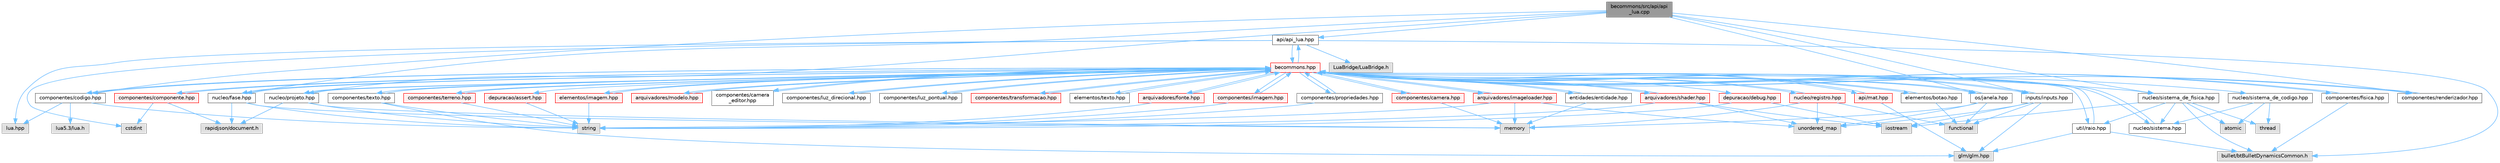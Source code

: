 digraph "becommons/src/api/api_lua.cpp"
{
 // LATEX_PDF_SIZE
  bgcolor="transparent";
  edge [fontname=Helvetica,fontsize=10,labelfontname=Helvetica,labelfontsize=10];
  node [fontname=Helvetica,fontsize=10,shape=box,height=0.2,width=0.4];
  Node1 [id="Node000001",label="becommons/src/api/api\l_lua.cpp",height=0.2,width=0.4,color="gray40", fillcolor="grey60", style="filled", fontcolor="black",tooltip=" "];
  Node1 -> Node2 [id="edge1_Node000001_Node000002",color="steelblue1",style="solid",tooltip=" "];
  Node2 [id="Node000002",label="api/api_lua.hpp",height=0.2,width=0.4,color="grey40", fillcolor="white", style="filled",URL="$api__lua_8hpp.html",tooltip="Gerencia a configuração do luabridge para api lua."];
  Node2 -> Node3 [id="edge2_Node000002_Node000003",color="steelblue1",style="solid",tooltip=" "];
  Node3 [id="Node000003",label="cstdint",height=0.2,width=0.4,color="grey60", fillcolor="#E0E0E0", style="filled",tooltip=" "];
  Node2 -> Node4 [id="edge3_Node000002_Node000004",color="steelblue1",style="solid",tooltip=" "];
  Node4 [id="Node000004",label="bullet/btBulletDynamicsCommon.h",height=0.2,width=0.4,color="grey60", fillcolor="#E0E0E0", style="filled",tooltip=" "];
  Node2 -> Node5 [id="edge4_Node000002_Node000005",color="steelblue1",style="solid",tooltip=" "];
  Node5 [id="Node000005",label="lua.hpp",height=0.2,width=0.4,color="grey60", fillcolor="#E0E0E0", style="filled",tooltip=" "];
  Node2 -> Node6 [id="edge5_Node000002_Node000006",color="steelblue1",style="solid",tooltip=" "];
  Node6 [id="Node000006",label="LuaBridge/LuaBridge.h",height=0.2,width=0.4,color="grey60", fillcolor="#E0E0E0", style="filled",tooltip=" "];
  Node2 -> Node7 [id="edge6_Node000002_Node000007",color="steelblue1",style="solid",tooltip=" "];
  Node7 [id="Node000007",label="becommons.hpp",height=0.2,width=0.4,color="red", fillcolor="#FFF0F0", style="filled",URL="$becommons_8hpp.html",tooltip=" "];
  Node7 -> Node2 [id="edge7_Node000007_Node000002",color="steelblue1",style="solid",tooltip=" "];
  Node7 -> Node8 [id="edge8_Node000007_Node000008",color="steelblue1",style="solid",tooltip=" "];
  Node8 [id="Node000008",label="api/mat.hpp",height=0.2,width=0.4,color="red", fillcolor="#FFF0F0", style="filled",URL="$mat_8hpp.html",tooltip="Gerencia funçoes matemáticas."];
  Node8 -> Node9 [id="edge9_Node000008_Node000009",color="steelblue1",style="solid",tooltip=" "];
  Node9 [id="Node000009",label="glm/glm.hpp",height=0.2,width=0.4,color="grey60", fillcolor="#E0E0E0", style="filled",tooltip=" "];
  Node8 -> Node7 [id="edge10_Node000008_Node000007",color="steelblue1",style="solid",tooltip=" "];
  Node7 -> Node11 [id="edge11_Node000007_Node000011",color="steelblue1",style="solid",tooltip=" "];
  Node11 [id="Node000011",label="arquivadores/fonte.hpp",height=0.2,width=0.4,color="red", fillcolor="#FFF0F0", style="filled",URL="$fonte_8hpp.html",tooltip="Define estruturas básicas para renderização de textos."];
  Node11 -> Node13 [id="edge12_Node000011_Node000013",color="steelblue1",style="solid",tooltip=" "];
  Node13 [id="Node000013",label="string",height=0.2,width=0.4,color="grey60", fillcolor="#E0E0E0", style="filled",tooltip=" "];
  Node11 -> Node7 [id="edge13_Node000011_Node000007",color="steelblue1",style="solid",tooltip=" "];
  Node7 -> Node16 [id="edge14_Node000007_Node000016",color="steelblue1",style="solid",tooltip=" "];
  Node16 [id="Node000016",label="arquivadores/imageloader.hpp",height=0.2,width=0.4,color="red", fillcolor="#FFF0F0", style="filled",URL="$imageloader_8hpp.html",tooltip="Gerencia as imagems/texturas carregadas na engine."];
  Node16 -> Node13 [id="edge15_Node000016_Node000013",color="steelblue1",style="solid",tooltip=" "];
  Node16 -> Node17 [id="edge16_Node000016_Node000017",color="steelblue1",style="solid",tooltip=" "];
  Node17 [id="Node000017",label="unordered_map",height=0.2,width=0.4,color="grey60", fillcolor="#E0E0E0", style="filled",tooltip=" "];
  Node16 -> Node21 [id="edge17_Node000016_Node000021",color="steelblue1",style="solid",tooltip=" "];
  Node21 [id="Node000021",label="memory",height=0.2,width=0.4,color="grey60", fillcolor="#E0E0E0", style="filled",tooltip=" "];
  Node16 -> Node7 [id="edge18_Node000016_Node000007",color="steelblue1",style="solid",tooltip=" "];
  Node7 -> Node22 [id="edge19_Node000007_Node000022",color="steelblue1",style="solid",tooltip=" "];
  Node22 [id="Node000022",label="arquivadores/modelo.hpp",height=0.2,width=0.4,color="red", fillcolor="#FFF0F0", style="filled",URL="$modelo_8hpp.html",tooltip="Carrega um modelo usando a biblioteca assimp com base em um diretório."];
  Node22 -> Node7 [id="edge20_Node000022_Node000007",color="steelblue1",style="solid",tooltip=" "];
  Node7 -> Node24 [id="edge21_Node000007_Node000024",color="steelblue1",style="solid",tooltip=" "];
  Node24 [id="Node000024",label="arquivadores/shader.hpp",height=0.2,width=0.4,color="red", fillcolor="#FFF0F0", style="filled",URL="$shader_8hpp.html",tooltip="Gerencia os shaders GLSL."];
  Node24 -> Node13 [id="edge22_Node000024_Node000013",color="steelblue1",style="solid",tooltip=" "];
  Node24 -> Node27 [id="edge23_Node000024_Node000027",color="steelblue1",style="solid",tooltip=" "];
  Node27 [id="Node000027",label="iostream",height=0.2,width=0.4,color="grey60", fillcolor="#E0E0E0", style="filled",tooltip=" "];
  Node24 -> Node17 [id="edge24_Node000024_Node000017",color="steelblue1",style="solid",tooltip=" "];
  Node24 -> Node7 [id="edge25_Node000024_Node000007",color="steelblue1",style="solid",tooltip=" "];
  Node7 -> Node30 [id="edge26_Node000007_Node000030",color="steelblue1",style="solid",tooltip=" "];
  Node30 [id="Node000030",label="componentes/camera.hpp",height=0.2,width=0.4,color="red", fillcolor="#FFF0F0", style="filled",URL="$camera_8hpp.html",tooltip="Estrutura básica de câmera."];
  Node30 -> Node21 [id="edge27_Node000030_Node000021",color="steelblue1",style="solid",tooltip=" "];
  Node30 -> Node7 [id="edge28_Node000030_Node000007",color="steelblue1",style="solid",tooltip=" "];
  Node7 -> Node33 [id="edge29_Node000007_Node000033",color="steelblue1",style="solid",tooltip=" "];
  Node33 [id="Node000033",label="componentes/camera\l_editor.hpp",height=0.2,width=0.4,color="grey40", fillcolor="white", style="filled",URL="$camera__editor_8hpp.html",tooltip=" "];
  Node33 -> Node7 [id="edge30_Node000033_Node000007",color="steelblue1",style="solid",tooltip=" "];
  Node7 -> Node34 [id="edge31_Node000007_Node000034",color="steelblue1",style="solid",tooltip=" "];
  Node34 [id="Node000034",label="componentes/codigo.hpp",height=0.2,width=0.4,color="grey40", fillcolor="white", style="filled",URL="$codigo_8hpp.html",tooltip="Componente de código para entidades ECS."];
  Node34 -> Node13 [id="edge32_Node000034_Node000013",color="steelblue1",style="solid",tooltip=" "];
  Node34 -> Node5 [id="edge33_Node000034_Node000005",color="steelblue1",style="solid",tooltip=" "];
  Node34 -> Node7 [id="edge34_Node000034_Node000007",color="steelblue1",style="solid",tooltip=" "];
  Node34 -> Node35 [id="edge35_Node000034_Node000035",color="steelblue1",style="solid",tooltip=" "];
  Node35 [id="Node000035",label="lua5.3/lua.h",height=0.2,width=0.4,color="grey60", fillcolor="#E0E0E0", style="filled",tooltip=" "];
  Node7 -> Node36 [id="edge36_Node000007_Node000036",color="steelblue1",style="solid",tooltip=" "];
  Node36 [id="Node000036",label="componentes/componente.hpp",height=0.2,width=0.4,color="red", fillcolor="#FFF0F0", style="filled",URL="$componente_8hpp.html",tooltip="Estrutura base para componetes."];
  Node36 -> Node3 [id="edge37_Node000036_Node000003",color="steelblue1",style="solid",tooltip=" "];
  Node36 -> Node38 [id="edge38_Node000036_Node000038",color="steelblue1",style="solid",tooltip=" "];
  Node38 [id="Node000038",label="rapidjson/document.h",height=0.2,width=0.4,color="grey60", fillcolor="#E0E0E0", style="filled",tooltip=" "];
  Node36 -> Node7 [id="edge39_Node000036_Node000007",color="steelblue1",style="solid",tooltip=" "];
  Node7 -> Node41 [id="edge40_Node000007_Node000041",color="steelblue1",style="solid",tooltip=" "];
  Node41 [id="Node000041",label="componentes/fisica.hpp",height=0.2,width=0.4,color="grey40", fillcolor="white", style="filled",URL="$fisica_8hpp.html",tooltip="Componente de física para entidades ECS."];
  Node41 -> Node4 [id="edge41_Node000041_Node000004",color="steelblue1",style="solid",tooltip=" "];
  Node41 -> Node7 [id="edge42_Node000041_Node000007",color="steelblue1",style="solid",tooltip=" "];
  Node7 -> Node42 [id="edge43_Node000007_Node000042",color="steelblue1",style="solid",tooltip=" "];
  Node42 [id="Node000042",label="componentes/imagem.hpp",height=0.2,width=0.4,color="red", fillcolor="#FFF0F0", style="filled",URL="$componentes_2imagem_8hpp.html",tooltip=" "];
  Node42 -> Node13 [id="edge44_Node000042_Node000013",color="steelblue1",style="solid",tooltip=" "];
  Node42 -> Node7 [id="edge45_Node000042_Node000007",color="steelblue1",style="solid",tooltip=" "];
  Node7 -> Node43 [id="edge46_Node000007_Node000043",color="steelblue1",style="solid",tooltip=" "];
  Node43 [id="Node000043",label="componentes/luz_direcional.hpp",height=0.2,width=0.4,color="grey40", fillcolor="white", style="filled",URL="$luz__direcional_8hpp.html",tooltip=" "];
  Node43 -> Node7 [id="edge47_Node000043_Node000007",color="steelblue1",style="solid",tooltip=" "];
  Node7 -> Node44 [id="edge48_Node000007_Node000044",color="steelblue1",style="solid",tooltip=" "];
  Node44 [id="Node000044",label="componentes/luz_pontual.hpp",height=0.2,width=0.4,color="grey40", fillcolor="white", style="filled",URL="$luz__pontual_8hpp.html",tooltip=" "];
  Node44 -> Node7 [id="edge49_Node000044_Node000007",color="steelblue1",style="solid",tooltip=" "];
  Node7 -> Node45 [id="edge50_Node000007_Node000045",color="steelblue1",style="solid",tooltip=" "];
  Node45 [id="Node000045",label="componentes/propriedades.hpp",height=0.2,width=0.4,color="grey40", fillcolor="white", style="filled",URL="$propriedades_8hpp.html",tooltip=" "];
  Node45 -> Node13 [id="edge51_Node000045_Node000013",color="steelblue1",style="solid",tooltip=" "];
  Node45 -> Node7 [id="edge52_Node000045_Node000007",color="steelblue1",style="solid",tooltip=" "];
  Node7 -> Node46 [id="edge53_Node000007_Node000046",color="steelblue1",style="solid",tooltip=" "];
  Node46 [id="Node000046",label="componentes/renderizador.hpp",height=0.2,width=0.4,color="grey40", fillcolor="white", style="filled",URL="$renderizador_8hpp.html",tooltip=" "];
  Node46 -> Node7 [id="edge54_Node000046_Node000007",color="steelblue1",style="solid",tooltip=" "];
  Node7 -> Node47 [id="edge55_Node000007_Node000047",color="steelblue1",style="solid",tooltip=" "];
  Node47 [id="Node000047",label="componentes/terreno.hpp",height=0.2,width=0.4,color="red", fillcolor="#FFF0F0", style="filled",URL="$terreno_8hpp.html",tooltip=" "];
  Node47 -> Node13 [id="edge56_Node000047_Node000013",color="steelblue1",style="solid",tooltip=" "];
  Node47 -> Node7 [id="edge57_Node000047_Node000007",color="steelblue1",style="solid",tooltip=" "];
  Node7 -> Node48 [id="edge58_Node000007_Node000048",color="steelblue1",style="solid",tooltip=" "];
  Node48 [id="Node000048",label="componentes/texto.hpp",height=0.2,width=0.4,color="grey40", fillcolor="white", style="filled",URL="$componentes_2texto_8hpp.html",tooltip=" "];
  Node48 -> Node9 [id="edge59_Node000048_Node000009",color="steelblue1",style="solid",tooltip=" "];
  Node48 -> Node13 [id="edge60_Node000048_Node000013",color="steelblue1",style="solid",tooltip=" "];
  Node48 -> Node7 [id="edge61_Node000048_Node000007",color="steelblue1",style="solid",tooltip=" "];
  Node7 -> Node49 [id="edge62_Node000007_Node000049",color="steelblue1",style="solid",tooltip=" "];
  Node49 [id="Node000049",label="componentes/transformacao.hpp",height=0.2,width=0.4,color="red", fillcolor="#FFF0F0", style="filled",URL="$transformacao_8hpp.html",tooltip="Calcula a mtriz de modelo para um objeto 3d qualquer."];
  Node49 -> Node7 [id="edge63_Node000049_Node000007",color="steelblue1",style="solid",tooltip=" "];
  Node7 -> Node53 [id="edge64_Node000007_Node000053",color="steelblue1",style="solid",tooltip=" "];
  Node53 [id="Node000053",label="depuracao/debug.hpp",height=0.2,width=0.4,color="red", fillcolor="#FFF0F0", style="filled",URL="$debug_8hpp.html",tooltip=" "];
  Node53 -> Node13 [id="edge65_Node000053_Node000013",color="steelblue1",style="solid",tooltip=" "];
  Node53 -> Node27 [id="edge66_Node000053_Node000027",color="steelblue1",style="solid",tooltip=" "];
  Node7 -> Node54 [id="edge67_Node000007_Node000054",color="steelblue1",style="solid",tooltip=" "];
  Node54 [id="Node000054",label="depuracao/assert.hpp",height=0.2,width=0.4,color="red", fillcolor="#FFF0F0", style="filled",URL="$assert_8hpp.html",tooltip=" "];
  Node54 -> Node13 [id="edge68_Node000054_Node000013",color="steelblue1",style="solid",tooltip=" "];
  Node7 -> Node57 [id="edge69_Node000007_Node000057",color="steelblue1",style="solid",tooltip=" "];
  Node57 [id="Node000057",label="elementos/botao.hpp",height=0.2,width=0.4,color="grey40", fillcolor="white", style="filled",URL="$botao_8hpp.html",tooltip=" "];
  Node57 -> Node58 [id="edge70_Node000057_Node000058",color="steelblue1",style="solid",tooltip=" "];
  Node58 [id="Node000058",label="functional",height=0.2,width=0.4,color="grey60", fillcolor="#E0E0E0", style="filled",tooltip=" "];
  Node57 -> Node7 [id="edge71_Node000057_Node000007",color="steelblue1",style="solid",tooltip=" "];
  Node7 -> Node59 [id="edge72_Node000007_Node000059",color="steelblue1",style="solid",tooltip=" "];
  Node59 [id="Node000059",label="elementos/imagem.hpp",height=0.2,width=0.4,color="red", fillcolor="#FFF0F0", style="filled",URL="$elementos_2imagem_8hpp.html",tooltip="Gerencia a configuração do luabridge para api lua."];
  Node59 -> Node13 [id="edge73_Node000059_Node000013",color="steelblue1",style="solid",tooltip=" "];
  Node59 -> Node7 [id="edge74_Node000059_Node000007",color="steelblue1",style="solid",tooltip=" "];
  Node7 -> Node60 [id="edge75_Node000007_Node000060",color="steelblue1",style="solid",tooltip=" "];
  Node60 [id="Node000060",label="elementos/texto.hpp",height=0.2,width=0.4,color="grey40", fillcolor="white", style="filled",URL="$elementos_2texto_8hpp.html",tooltip=" "];
  Node60 -> Node7 [id="edge76_Node000060_Node000007",color="steelblue1",style="solid",tooltip=" "];
  Node7 -> Node61 [id="edge77_Node000007_Node000061",color="steelblue1",style="solid",tooltip=" "];
  Node61 [id="Node000061",label="entidades/entidade.hpp",height=0.2,width=0.4,color="grey40", fillcolor="white", style="filled",URL="$entidade_8hpp.html",tooltip="Inclusoes e defini��es relacionadas � entidade."];
  Node61 -> Node21 [id="edge78_Node000061_Node000021",color="steelblue1",style="solid",tooltip=" "];
  Node61 -> Node7 [id="edge79_Node000061_Node000007",color="steelblue1",style="solid",tooltip=" "];
  Node7 -> Node62 [id="edge80_Node000007_Node000062",color="steelblue1",style="solid",tooltip=" "];
  Node62 [id="Node000062",label="inputs/inputs.hpp",height=0.2,width=0.4,color="grey40", fillcolor="white", style="filled",URL="$inputs_8hpp.html",tooltip=" "];
  Node62 -> Node27 [id="edge81_Node000062_Node000027",color="steelblue1",style="solid",tooltip=" "];
  Node62 -> Node17 [id="edge82_Node000062_Node000017",color="steelblue1",style="solid",tooltip=" "];
  Node62 -> Node58 [id="edge83_Node000062_Node000058",color="steelblue1",style="solid",tooltip=" "];
  Node62 -> Node9 [id="edge84_Node000062_Node000009",color="steelblue1",style="solid",tooltip=" "];
  Node62 -> Node7 [id="edge85_Node000062_Node000007",color="steelblue1",style="solid",tooltip=" "];
  Node7 -> Node63 [id="edge86_Node000007_Node000063",color="steelblue1",style="solid",tooltip=" "];
  Node63 [id="Node000063",label="nucleo/fase.hpp",height=0.2,width=0.4,color="grey40", fillcolor="white", style="filled",URL="$fase_8hpp.html",tooltip="Gerencia sistemas numa fase."];
  Node63 -> Node13 [id="edge87_Node000063_Node000013",color="steelblue1",style="solid",tooltip=" "];
  Node63 -> Node21 [id="edge88_Node000063_Node000021",color="steelblue1",style="solid",tooltip=" "];
  Node63 -> Node38 [id="edge89_Node000063_Node000038",color="steelblue1",style="solid",tooltip=" "];
  Node63 -> Node7 [id="edge90_Node000063_Node000007",color="steelblue1",style="solid",tooltip=" "];
  Node7 -> Node64 [id="edge91_Node000007_Node000064",color="steelblue1",style="solid",tooltip=" "];
  Node64 [id="Node000064",label="nucleo/projeto.hpp",height=0.2,width=0.4,color="grey40", fillcolor="white", style="filled",URL="$projeto_8hpp.html",tooltip="Gerencia configurações do projeto."];
  Node64 -> Node13 [id="edge92_Node000064_Node000013",color="steelblue1",style="solid",tooltip=" "];
  Node64 -> Node38 [id="edge93_Node000064_Node000038",color="steelblue1",style="solid",tooltip=" "];
  Node64 -> Node21 [id="edge94_Node000064_Node000021",color="steelblue1",style="solid",tooltip=" "];
  Node64 -> Node7 [id="edge95_Node000064_Node000007",color="steelblue1",style="solid",tooltip=" "];
  Node7 -> Node65 [id="edge96_Node000007_Node000065",color="steelblue1",style="solid",tooltip=" "];
  Node65 [id="Node000065",label="nucleo/registro.hpp",height=0.2,width=0.4,color="red", fillcolor="#FFF0F0", style="filled",URL="$registro_8hpp.html",tooltip="Inclusoes e definições relacionadas à registro."];
  Node65 -> Node17 [id="edge97_Node000065_Node000017",color="steelblue1",style="solid",tooltip=" "];
  Node65 -> Node21 [id="edge98_Node000065_Node000021",color="steelblue1",style="solid",tooltip=" "];
  Node65 -> Node58 [id="edge99_Node000065_Node000058",color="steelblue1",style="solid",tooltip=" "];
  Node65 -> Node7 [id="edge100_Node000065_Node000007",color="steelblue1",style="solid",tooltip=" "];
  Node7 -> Node67 [id="edge101_Node000007_Node000067",color="steelblue1",style="solid",tooltip=" "];
  Node67 [id="Node000067",label="nucleo/sistema.hpp",height=0.2,width=0.4,color="grey40", fillcolor="white", style="filled",URL="$nucleo_2sistema_8hpp.html",tooltip=" "];
  Node67 -> Node7 [id="edge102_Node000067_Node000007",color="steelblue1",style="solid",tooltip=" "];
  Node7 -> Node68 [id="edge103_Node000007_Node000068",color="steelblue1",style="solid",tooltip=" "];
  Node68 [id="Node000068",label="nucleo/sistema_de_codigo.hpp",height=0.2,width=0.4,color="grey40", fillcolor="white", style="filled",URL="$sistema__de__codigo_8hpp.html",tooltip=" "];
  Node68 -> Node67 [id="edge104_Node000068_Node000067",color="steelblue1",style="solid",tooltip=" "];
  Node68 -> Node69 [id="edge105_Node000068_Node000069",color="steelblue1",style="solid",tooltip=" "];
  Node69 [id="Node000069",label="thread",height=0.2,width=0.4,color="grey60", fillcolor="#E0E0E0", style="filled",tooltip=" "];
  Node68 -> Node70 [id="edge106_Node000068_Node000070",color="steelblue1",style="solid",tooltip=" "];
  Node70 [id="Node000070",label="atomic",height=0.2,width=0.4,color="grey60", fillcolor="#E0E0E0", style="filled",tooltip=" "];
  Node7 -> Node71 [id="edge107_Node000007_Node000071",color="steelblue1",style="solid",tooltip=" "];
  Node71 [id="Node000071",label="nucleo/sistema_de_fisica.hpp",height=0.2,width=0.4,color="grey40", fillcolor="white", style="filled",URL="$sistema__de__fisica_8hpp.html",tooltip="Gerencia a fisica de jogo com o bullet3."];
  Node71 -> Node67 [id="edge108_Node000071_Node000067",color="steelblue1",style="solid",tooltip=" "];
  Node71 -> Node27 [id="edge109_Node000071_Node000027",color="steelblue1",style="solid",tooltip=" "];
  Node71 -> Node72 [id="edge110_Node000071_Node000072",color="steelblue1",style="solid",tooltip=" "];
  Node72 [id="Node000072",label="util/raio.hpp",height=0.2,width=0.4,color="grey40", fillcolor="white", style="filled",URL="$raio_8hpp.html",tooltip=" "];
  Node72 -> Node9 [id="edge111_Node000072_Node000009",color="steelblue1",style="solid",tooltip=" "];
  Node72 -> Node4 [id="edge112_Node000072_Node000004",color="steelblue1",style="solid",tooltip=" "];
  Node72 -> Node7 [id="edge113_Node000072_Node000007",color="steelblue1",style="solid",tooltip=" "];
  Node71 -> Node4 [id="edge114_Node000071_Node000004",color="steelblue1",style="solid",tooltip=" "];
  Node71 -> Node69 [id="edge115_Node000071_Node000069",color="steelblue1",style="solid",tooltip=" "];
  Node71 -> Node70 [id="edge116_Node000071_Node000070",color="steelblue1",style="solid",tooltip=" "];
  Node7 -> Node75 [id="edge117_Node000007_Node000075",color="steelblue1",style="solid",tooltip=" "];
  Node75 [id="Node000075",label="os/janela.hpp",height=0.2,width=0.4,color="grey40", fillcolor="white", style="filled",URL="$janela_8hpp.html",tooltip="Inicia e gerencia janela glfw."];
  Node75 -> Node58 [id="edge118_Node000075_Node000058",color="steelblue1",style="solid",tooltip=" "];
  Node75 -> Node21 [id="edge119_Node000075_Node000021",color="steelblue1",style="solid",tooltip=" "];
  Node75 -> Node17 [id="edge120_Node000075_Node000017",color="steelblue1",style="solid",tooltip=" "];
  Node75 -> Node7 [id="edge121_Node000075_Node000007",color="steelblue1",style="solid",tooltip=" "];
  Node7 -> Node72 [id="edge122_Node000007_Node000072",color="steelblue1",style="solid",tooltip=" "];
  Node1 -> Node63 [id="edge123_Node000001_Node000063",color="steelblue1",style="solid",tooltip=" "];
  Node1 -> Node64 [id="edge124_Node000001_Node000064",color="steelblue1",style="solid",tooltip=" "];
  Node1 -> Node46 [id="edge125_Node000001_Node000046",color="steelblue1",style="solid",tooltip=" "];
  Node1 -> Node71 [id="edge126_Node000001_Node000071",color="steelblue1",style="solid",tooltip=" "];
  Node1 -> Node34 [id="edge127_Node000001_Node000034",color="steelblue1",style="solid",tooltip=" "];
  Node1 -> Node75 [id="edge128_Node000001_Node000075",color="steelblue1",style="solid",tooltip=" "];
  Node1 -> Node62 [id="edge129_Node000001_Node000062",color="steelblue1",style="solid",tooltip=" "];
}
